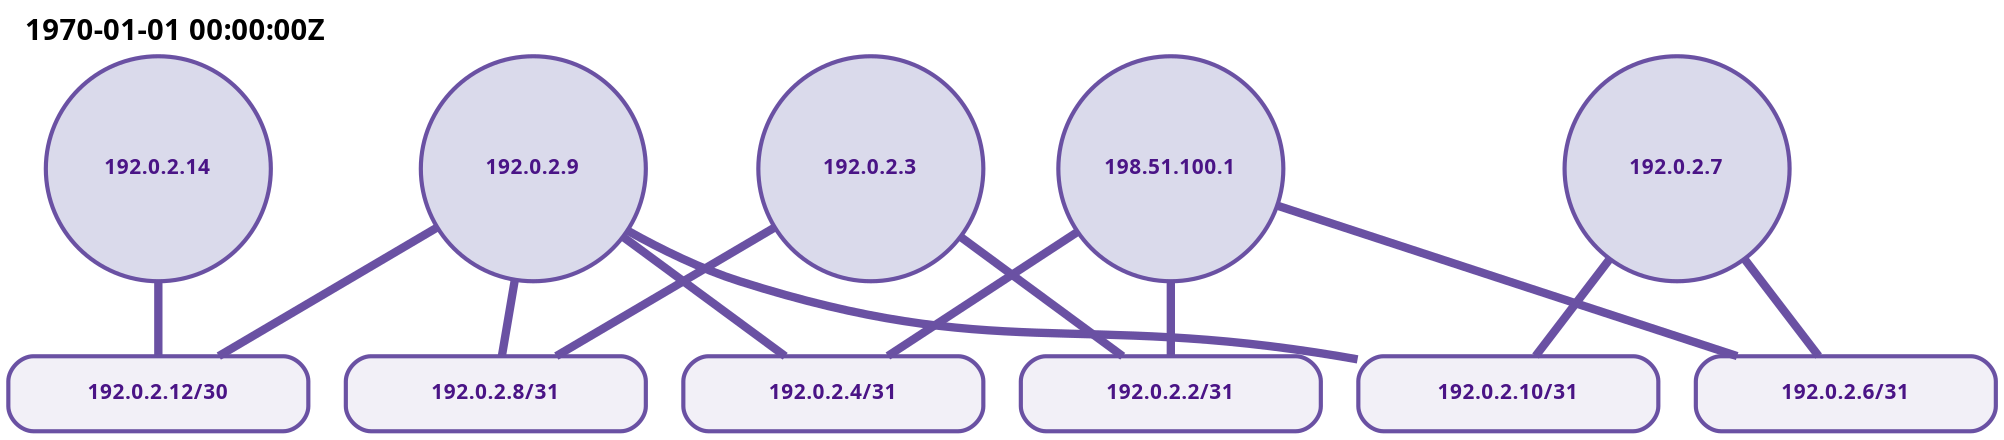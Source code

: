 graph G {
  graph [
    overlap=false
    label="1970-01-01 00:00:00Z"
    fontname="sans bold"
    labelloc=t
    labeljust=left
  ];

  node [
    style=filled
    penwidth=2
    colorscheme=purples7
    color=6
    fontname="sans bold"
    fontsize=10
    fontcolor=7
  ];

  edge [
    len=1
    penwidth=4
    colorscheme=purples7
    color=6
    labelfontname="sans bold"
    labelfontsize=8
    labelfontcolor=7
  ];

  // Routers

  "192.0.2.14" [label="192.0.2.14" shape=circle fillcolor=2 width=1.5];
  "192.0.2.3" [label="192.0.2.3" shape=circle fillcolor=2 width=1.5];
  "192.0.2.7" [label="192.0.2.7" shape=circle fillcolor=2 width=1.5];
  "192.0.2.9" [label="192.0.2.9" shape=circle fillcolor=2 width=1.5];
  "198.51.100.1" [label="198.51.100.1" shape=circle fillcolor=2 width=1.5];


  // Subnets

  "192.0.2.2/31" [fillcolor=1 shape=rect style="filled, rounded" width=2];
  "192.0.2.4/31" [fillcolor=1 shape=rect style="filled, rounded" width=2];
  "192.0.2.6/31" [fillcolor=1 shape=rect style="filled, rounded" width=2];
  "192.0.2.8/31" [fillcolor=1 shape=rect style="filled, rounded" width=2];
  "192.0.2.10/31" [fillcolor=1 shape=rect style="filled, rounded" width=2];
  "192.0.2.12/30" [fillcolor=1 shape=rect style="filled, rounded" width=2];


  // Edges

  "192.0.2.14" -- "192.0.2.12/30";
  "192.0.2.3" -- "192.0.2.2/31";
  "192.0.2.3" -- "192.0.2.8/31";
  "192.0.2.7" -- "192.0.2.6/31";
  "192.0.2.7" -- "192.0.2.10/31";
  "192.0.2.9" -- "192.0.2.4/31";
  "192.0.2.9" -- "192.0.2.8/31";
  "192.0.2.9" -- "192.0.2.10/31";
  "192.0.2.9" -- "192.0.2.12/30";
  "198.51.100.1" -- "192.0.2.2/31";
  "198.51.100.1" -- "192.0.2.4/31";
  "198.51.100.1" -- "192.0.2.6/31";

}
